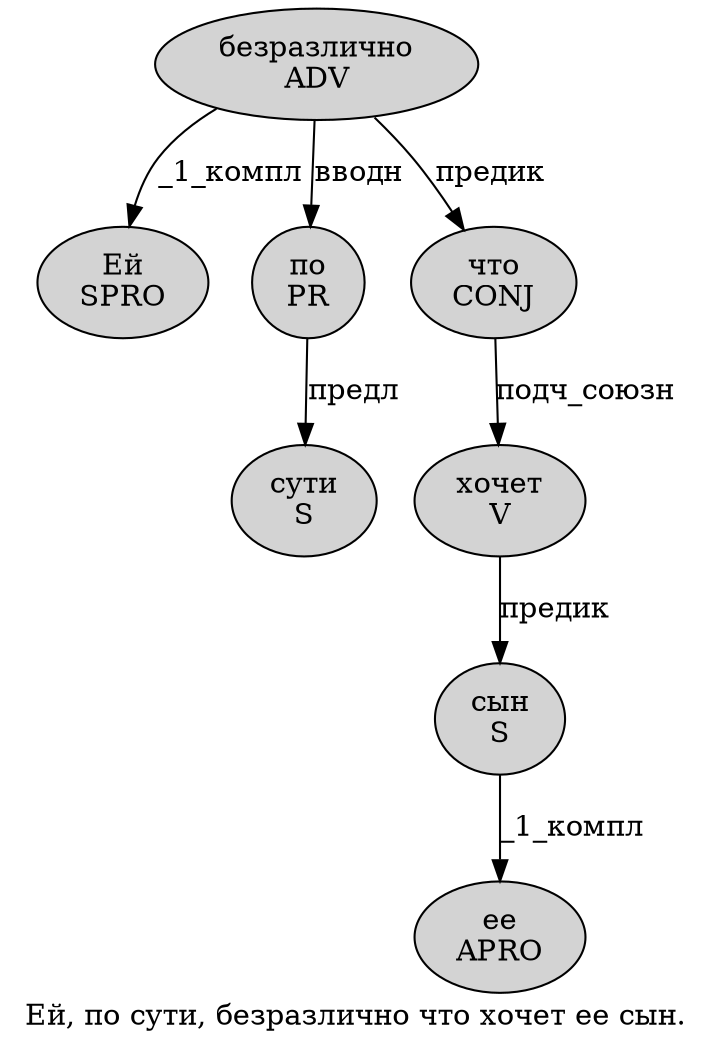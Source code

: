digraph SENTENCE_454 {
	graph [label="Ей, по сути, безразлично что хочет ее сын."]
	node [style=filled]
		0 [label="Ей
SPRO" color="" fillcolor=lightgray penwidth=1 shape=ellipse]
		2 [label="по
PR" color="" fillcolor=lightgray penwidth=1 shape=ellipse]
		3 [label="сути
S" color="" fillcolor=lightgray penwidth=1 shape=ellipse]
		5 [label="безразлично
ADV" color="" fillcolor=lightgray penwidth=1 shape=ellipse]
		6 [label="что
CONJ" color="" fillcolor=lightgray penwidth=1 shape=ellipse]
		7 [label="хочет
V" color="" fillcolor=lightgray penwidth=1 shape=ellipse]
		8 [label="ее
APRO" color="" fillcolor=lightgray penwidth=1 shape=ellipse]
		9 [label="сын
S" color="" fillcolor=lightgray penwidth=1 shape=ellipse]
			9 -> 8 [label="_1_компл"]
			7 -> 9 [label="предик"]
			2 -> 3 [label="предл"]
			5 -> 0 [label="_1_компл"]
			5 -> 2 [label="вводн"]
			5 -> 6 [label="предик"]
			6 -> 7 [label="подч_союзн"]
}
